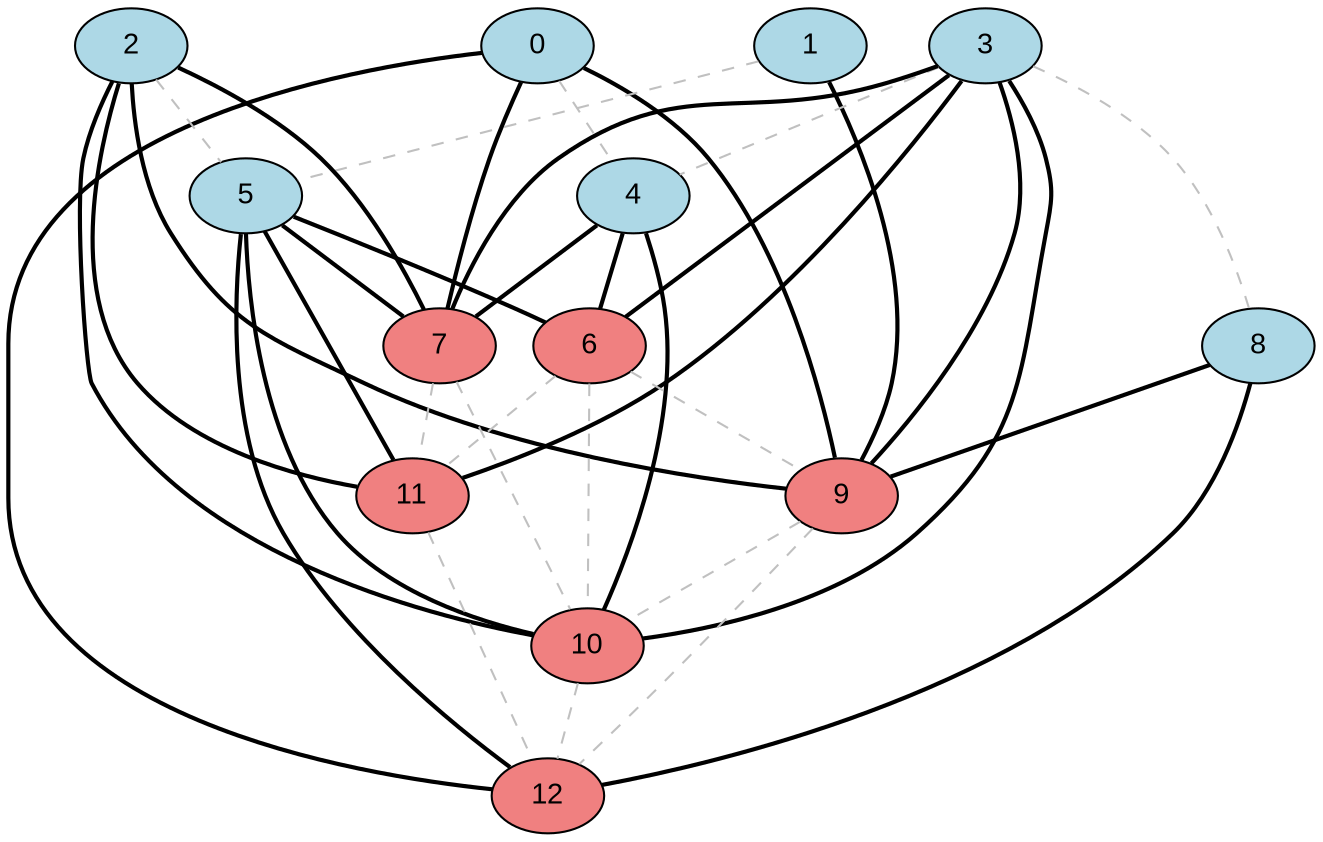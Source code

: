 graph MaxCutGreedy {
  node [style=filled, fontname="Arial"];
  0 [fillcolor=lightblue];
  1 [fillcolor=lightblue];
  2 [fillcolor=lightblue];
  3 [fillcolor=lightblue];
  4 [fillcolor=lightblue];
  5 [fillcolor=lightblue];
  6 [fillcolor=lightcoral];
  7 [fillcolor=lightcoral];
  8 [fillcolor=lightblue];
  9 [fillcolor=lightcoral];
  10 [fillcolor=lightcoral];
  11 [fillcolor=lightcoral];
  12 [fillcolor=lightcoral];
  0 -- 4 [color=gray, style=dashed];
  0 -- 7 [color=black, style=bold];
  0 -- 9 [color=black, style=bold];
  0 -- 12 [color=black, style=bold];
  1 -- 5 [color=gray, style=dashed];
  1 -- 9 [color=black, style=bold];
  2 -- 5 [color=gray, style=dashed];
  2 -- 7 [color=black, style=bold];
  2 -- 9 [color=black, style=bold];
  2 -- 10 [color=black, style=bold];
  2 -- 11 [color=black, style=bold];
  3 -- 4 [color=gray, style=dashed];
  3 -- 6 [color=black, style=bold];
  3 -- 7 [color=black, style=bold];
  3 -- 8 [color=gray, style=dashed];
  3 -- 9 [color=black, style=bold];
  3 -- 10 [color=black, style=bold];
  3 -- 11 [color=black, style=bold];
  4 -- 6 [color=black, style=bold];
  4 -- 7 [color=black, style=bold];
  4 -- 10 [color=black, style=bold];
  5 -- 6 [color=black, style=bold];
  5 -- 7 [color=black, style=bold];
  5 -- 10 [color=black, style=bold];
  5 -- 11 [color=black, style=bold];
  5 -- 12 [color=black, style=bold];
  6 -- 9 [color=gray, style=dashed];
  6 -- 10 [color=gray, style=dashed];
  6 -- 11 [color=gray, style=dashed];
  7 -- 10 [color=gray, style=dashed];
  7 -- 11 [color=gray, style=dashed];
  8 -- 9 [color=black, style=bold];
  8 -- 12 [color=black, style=bold];
  9 -- 10 [color=gray, style=dashed];
  9 -- 12 [color=gray, style=dashed];
  10 -- 12 [color=gray, style=dashed];
  11 -- 12 [color=gray, style=dashed];
}
